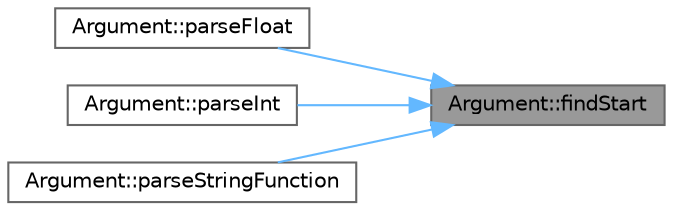 digraph "Argument::findStart"
{
 // INTERACTIVE_SVG=YES
 // LATEX_PDF_SIZE
  bgcolor="transparent";
  edge [fontname=Helvetica,fontsize=10,labelfontname=Helvetica,labelfontsize=10];
  node [fontname=Helvetica,fontsize=10,shape=box,height=0.2,width=0.4];
  rankdir="RL";
  Node1 [label="Argument::findStart",height=0.2,width=0.4,color="gray40", fillcolor="grey60", style="filled", fontcolor="black",tooltip=" "];
  Node1 -> Node2 [dir="back",color="steelblue1",style="solid"];
  Node2 [label="Argument::parseFloat",height=0.2,width=0.4,color="grey40", fillcolor="white", style="filled",URL="$class_argument.html#a2258f3363dbb1d462286a41d4ab3b8ad",tooltip=" "];
  Node1 -> Node3 [dir="back",color="steelblue1",style="solid"];
  Node3 [label="Argument::parseInt",height=0.2,width=0.4,color="grey40", fillcolor="white", style="filled",URL="$class_argument.html#aeabd957dda6add595aa860761ea337f1",tooltip=" "];
  Node1 -> Node4 [dir="back",color="steelblue1",style="solid"];
  Node4 [label="Argument::parseStringFunction",height=0.2,width=0.4,color="grey40", fillcolor="white", style="filled",URL="$class_argument.html#a91aa4b22990c4532a437afb1ed58acf4",tooltip=" "];
}
